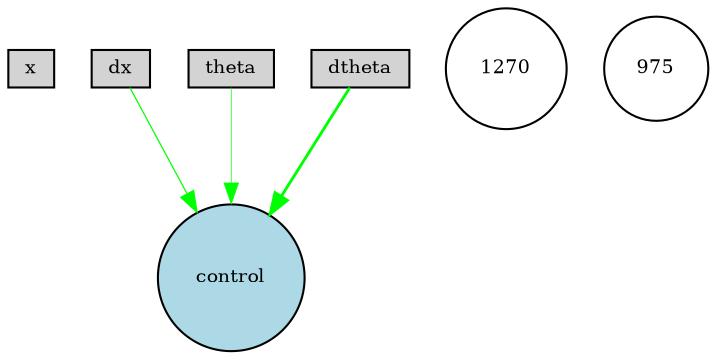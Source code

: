 digraph {
	node [fontsize=9 height=0.2 shape=circle width=0.2]
	x [fillcolor=lightgray shape=box style=filled]
	dx [fillcolor=lightgray shape=box style=filled]
	theta [fillcolor=lightgray shape=box style=filled]
	dtheta [fillcolor=lightgray shape=box style=filled]
	control [fillcolor=lightblue style=filled]
	1270 [fillcolor=white style=filled]
	975 [fillcolor=white style=filled]
	dtheta -> control [color=green penwidth=1.3729844017923925 style=solid]
	dx -> control [color=green penwidth=0.593397861174565 style=solid]
	theta -> control [color=green penwidth=0.34246267238797806 style=solid]
}
